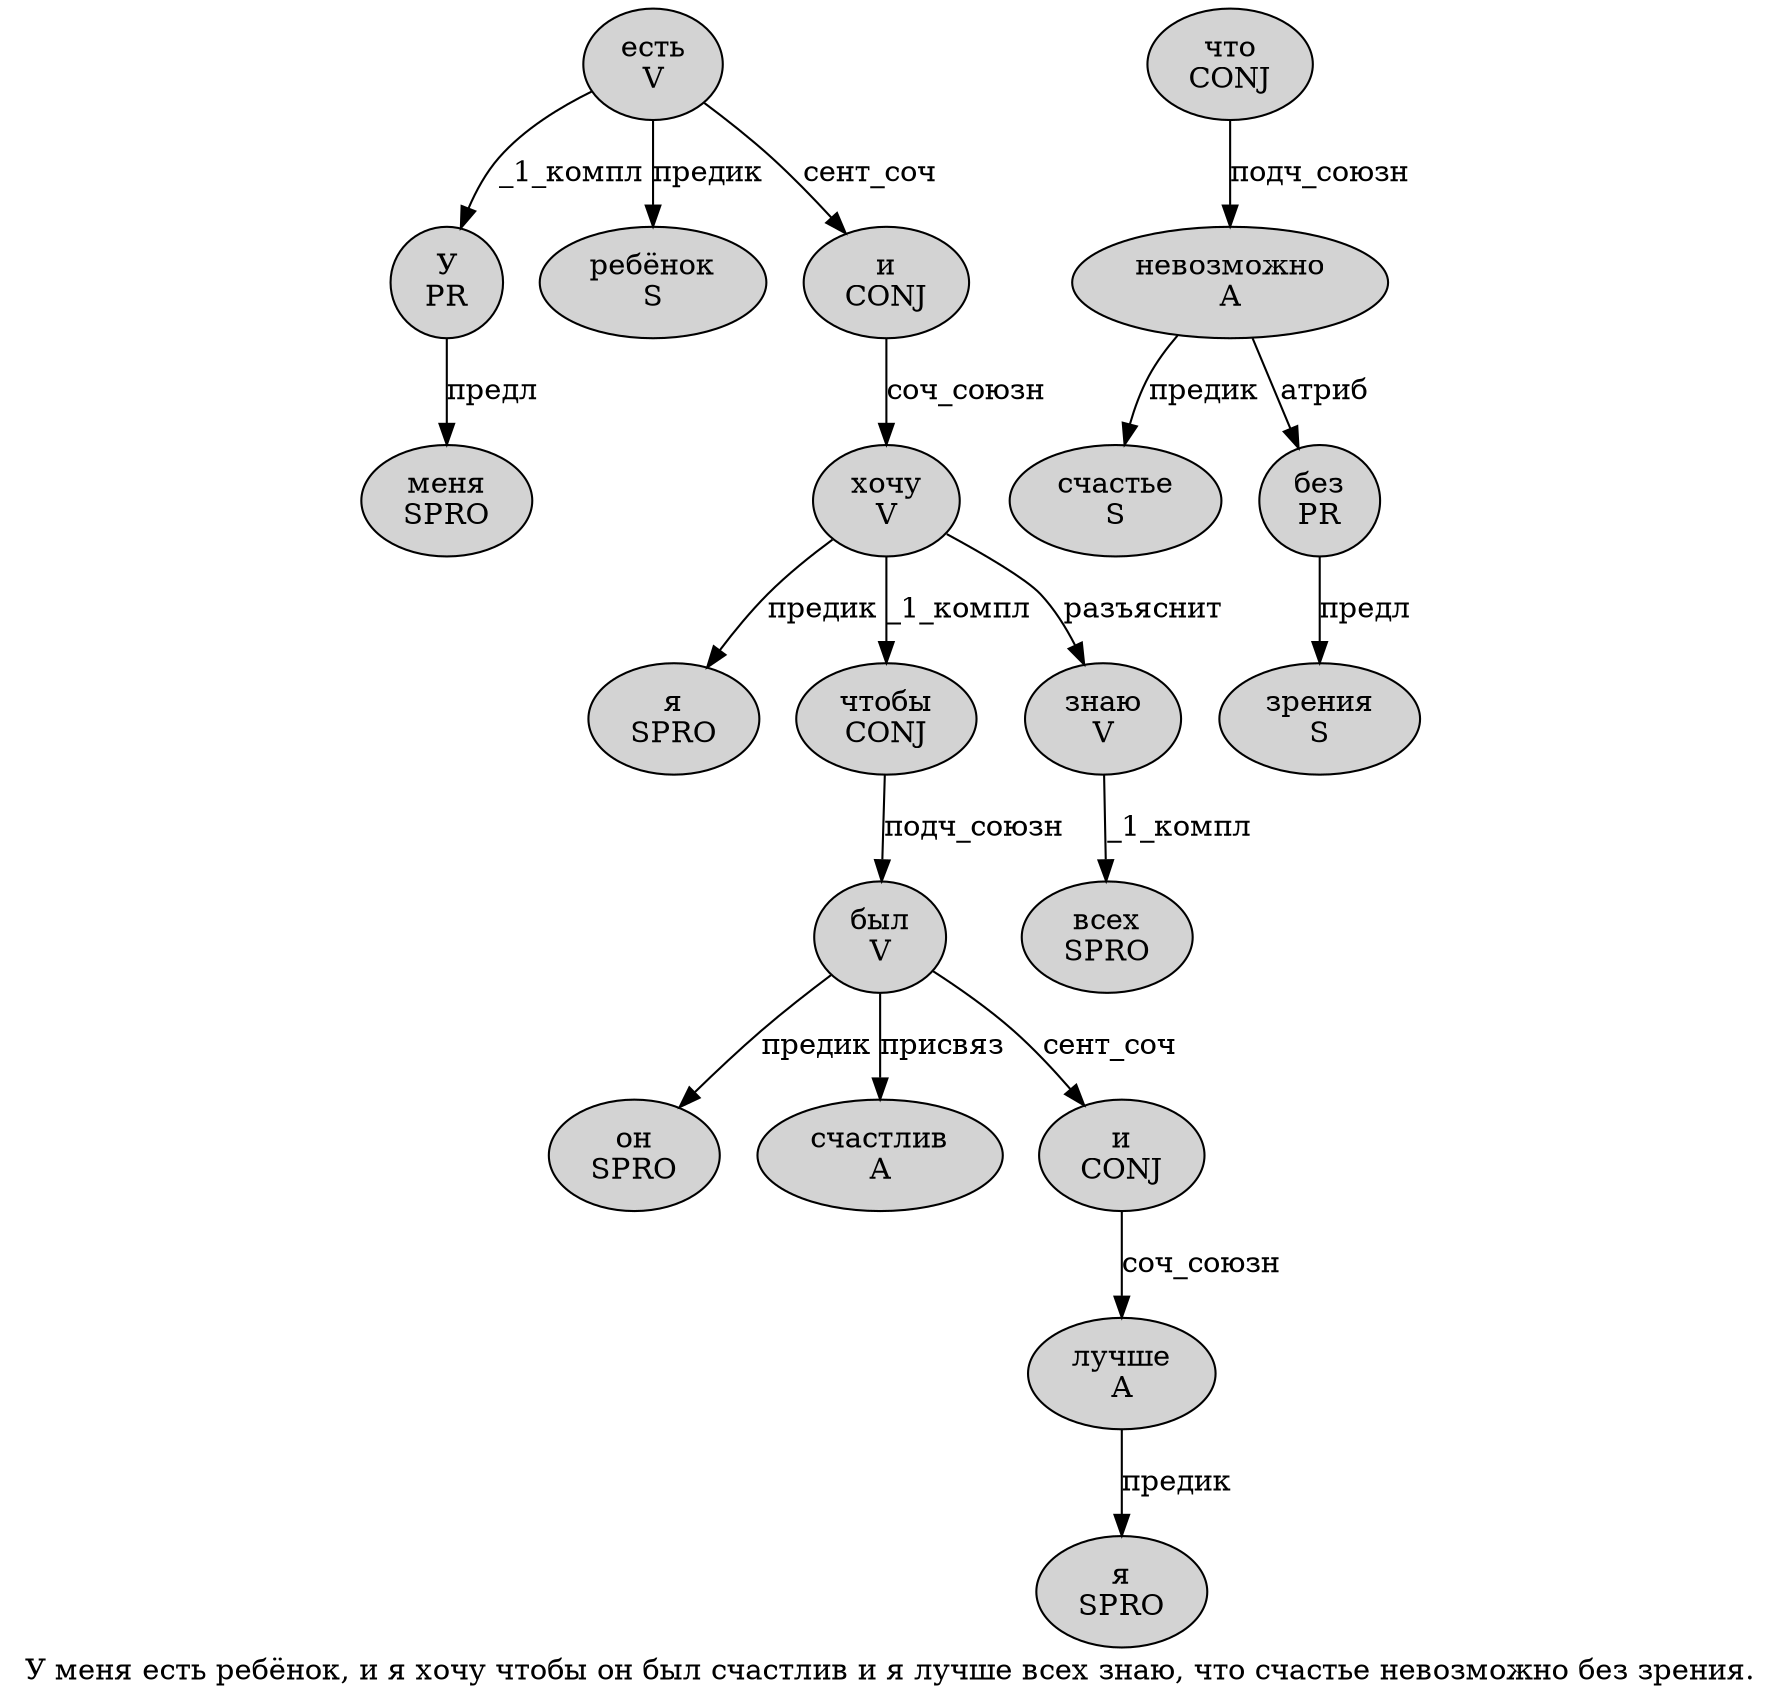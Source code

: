 digraph SENTENCE_1529 {
	graph [label="У меня есть ребёнок, и я хочу чтобы он был счастлив и я лучше всех знаю, что счастье невозможно без зрения."]
	node [style=filled]
		0 [label="У
PR" color="" fillcolor=lightgray penwidth=1 shape=ellipse]
		1 [label="меня
SPRO" color="" fillcolor=lightgray penwidth=1 shape=ellipse]
		2 [label="есть
V" color="" fillcolor=lightgray penwidth=1 shape=ellipse]
		3 [label="ребёнок
S" color="" fillcolor=lightgray penwidth=1 shape=ellipse]
		5 [label="и
CONJ" color="" fillcolor=lightgray penwidth=1 shape=ellipse]
		6 [label="я
SPRO" color="" fillcolor=lightgray penwidth=1 shape=ellipse]
		7 [label="хочу
V" color="" fillcolor=lightgray penwidth=1 shape=ellipse]
		8 [label="чтобы
CONJ" color="" fillcolor=lightgray penwidth=1 shape=ellipse]
		9 [label="он
SPRO" color="" fillcolor=lightgray penwidth=1 shape=ellipse]
		10 [label="был
V" color="" fillcolor=lightgray penwidth=1 shape=ellipse]
		11 [label="счастлив
A" color="" fillcolor=lightgray penwidth=1 shape=ellipse]
		12 [label="и
CONJ" color="" fillcolor=lightgray penwidth=1 shape=ellipse]
		13 [label="я
SPRO" color="" fillcolor=lightgray penwidth=1 shape=ellipse]
		14 [label="лучше
A" color="" fillcolor=lightgray penwidth=1 shape=ellipse]
		15 [label="всех
SPRO" color="" fillcolor=lightgray penwidth=1 shape=ellipse]
		16 [label="знаю
V" color="" fillcolor=lightgray penwidth=1 shape=ellipse]
		18 [label="что
CONJ" color="" fillcolor=lightgray penwidth=1 shape=ellipse]
		19 [label="счастье
S" color="" fillcolor=lightgray penwidth=1 shape=ellipse]
		20 [label="невозможно
A" color="" fillcolor=lightgray penwidth=1 shape=ellipse]
		21 [label="без
PR" color="" fillcolor=lightgray penwidth=1 shape=ellipse]
		22 [label="зрения
S" color="" fillcolor=lightgray penwidth=1 shape=ellipse]
			18 -> 20 [label="подч_союзн"]
			2 -> 0 [label="_1_компл"]
			2 -> 3 [label="предик"]
			2 -> 5 [label="сент_соч"]
			8 -> 10 [label="подч_союзн"]
			10 -> 9 [label="предик"]
			10 -> 11 [label="присвяз"]
			10 -> 12 [label="сент_соч"]
			12 -> 14 [label="соч_союзн"]
			7 -> 6 [label="предик"]
			7 -> 8 [label="_1_компл"]
			7 -> 16 [label="разъяснит"]
			16 -> 15 [label="_1_компл"]
			20 -> 19 [label="предик"]
			20 -> 21 [label="атриб"]
			21 -> 22 [label="предл"]
			0 -> 1 [label="предл"]
			5 -> 7 [label="соч_союзн"]
			14 -> 13 [label="предик"]
}